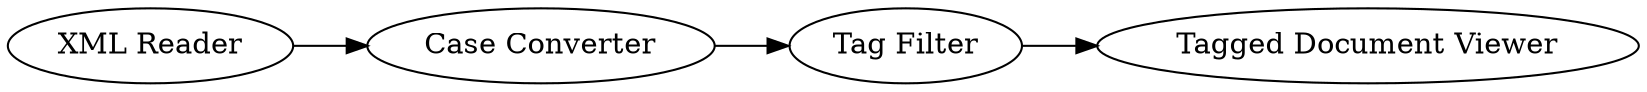 digraph {
	2 -> 3
	3 -> 4
	1 -> 2
	1 [label="XML Reader"]
	4 [label="Tagged Document Viewer"]
	3 [label="Tag Filter"]
	2 [label="Case Converter"]
	rankdir=LR
}
